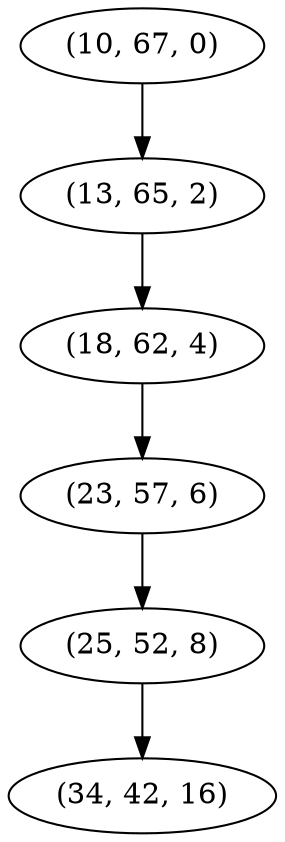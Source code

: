 digraph tree {
    "(10, 67, 0)";
    "(13, 65, 2)";
    "(18, 62, 4)";
    "(23, 57, 6)";
    "(25, 52, 8)";
    "(34, 42, 16)";
    "(10, 67, 0)" -> "(13, 65, 2)";
    "(13, 65, 2)" -> "(18, 62, 4)";
    "(18, 62, 4)" -> "(23, 57, 6)";
    "(23, 57, 6)" -> "(25, 52, 8)";
    "(25, 52, 8)" -> "(34, 42, 16)";
}
